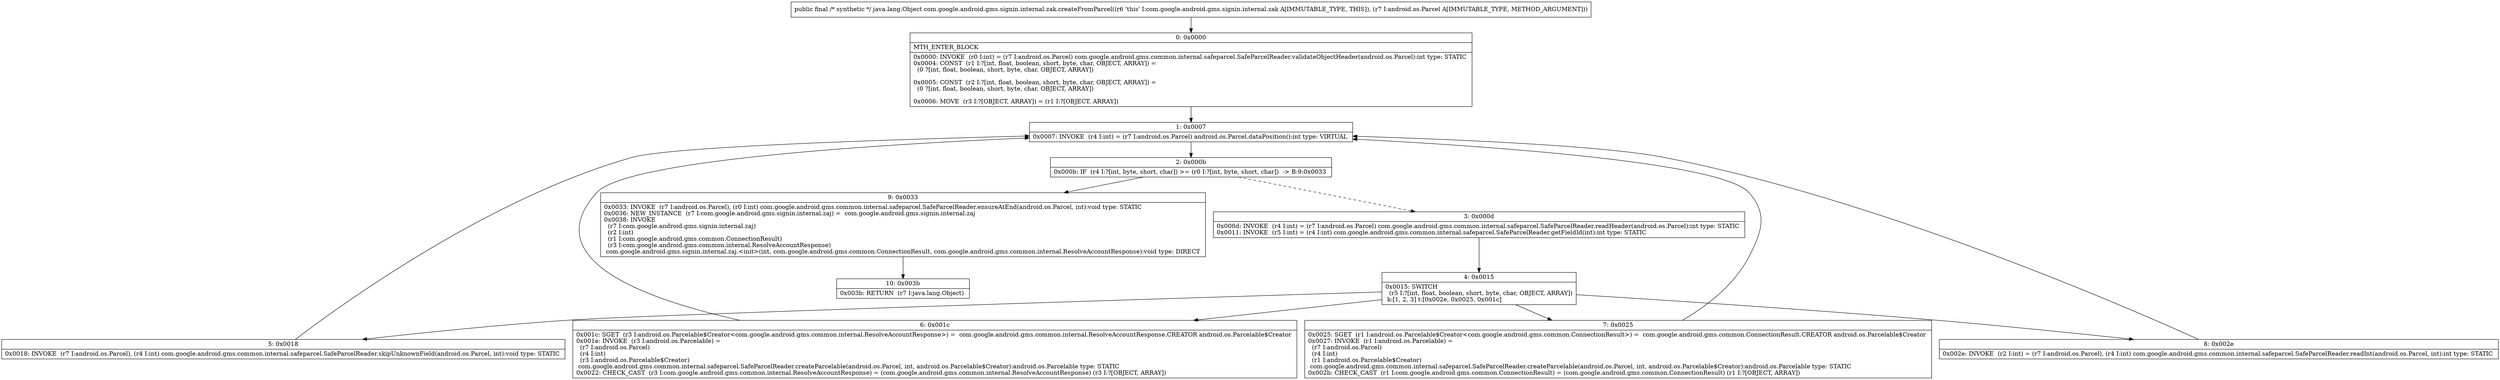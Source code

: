 digraph "CFG forcom.google.android.gms.signin.internal.zak.createFromParcel(Landroid\/os\/Parcel;)Ljava\/lang\/Object;" {
Node_0 [shape=record,label="{0\:\ 0x0000|MTH_ENTER_BLOCK\l|0x0000: INVOKE  (r0 I:int) = (r7 I:android.os.Parcel) com.google.android.gms.common.internal.safeparcel.SafeParcelReader.validateObjectHeader(android.os.Parcel):int type: STATIC \l0x0004: CONST  (r1 I:?[int, float, boolean, short, byte, char, OBJECT, ARRAY]) = \l  (0 ?[int, float, boolean, short, byte, char, OBJECT, ARRAY])\l \l0x0005: CONST  (r2 I:?[int, float, boolean, short, byte, char, OBJECT, ARRAY]) = \l  (0 ?[int, float, boolean, short, byte, char, OBJECT, ARRAY])\l \l0x0006: MOVE  (r3 I:?[OBJECT, ARRAY]) = (r1 I:?[OBJECT, ARRAY]) \l}"];
Node_1 [shape=record,label="{1\:\ 0x0007|0x0007: INVOKE  (r4 I:int) = (r7 I:android.os.Parcel) android.os.Parcel.dataPosition():int type: VIRTUAL \l}"];
Node_2 [shape=record,label="{2\:\ 0x000b|0x000b: IF  (r4 I:?[int, byte, short, char]) \>= (r0 I:?[int, byte, short, char])  \-\> B:9:0x0033 \l}"];
Node_3 [shape=record,label="{3\:\ 0x000d|0x000d: INVOKE  (r4 I:int) = (r7 I:android.os.Parcel) com.google.android.gms.common.internal.safeparcel.SafeParcelReader.readHeader(android.os.Parcel):int type: STATIC \l0x0011: INVOKE  (r5 I:int) = (r4 I:int) com.google.android.gms.common.internal.safeparcel.SafeParcelReader.getFieldId(int):int type: STATIC \l}"];
Node_4 [shape=record,label="{4\:\ 0x0015|0x0015: SWITCH  \l  (r5 I:?[int, float, boolean, short, byte, char, OBJECT, ARRAY])\l k:[1, 2, 3] t:[0x002e, 0x0025, 0x001c] \l}"];
Node_5 [shape=record,label="{5\:\ 0x0018|0x0018: INVOKE  (r7 I:android.os.Parcel), (r4 I:int) com.google.android.gms.common.internal.safeparcel.SafeParcelReader.skipUnknownField(android.os.Parcel, int):void type: STATIC \l}"];
Node_6 [shape=record,label="{6\:\ 0x001c|0x001c: SGET  (r3 I:android.os.Parcelable$Creator\<com.google.android.gms.common.internal.ResolveAccountResponse\>) =  com.google.android.gms.common.internal.ResolveAccountResponse.CREATOR android.os.Parcelable$Creator \l0x001e: INVOKE  (r3 I:android.os.Parcelable) = \l  (r7 I:android.os.Parcel)\l  (r4 I:int)\l  (r3 I:android.os.Parcelable$Creator)\l com.google.android.gms.common.internal.safeparcel.SafeParcelReader.createParcelable(android.os.Parcel, int, android.os.Parcelable$Creator):android.os.Parcelable type: STATIC \l0x0022: CHECK_CAST  (r3 I:com.google.android.gms.common.internal.ResolveAccountResponse) = (com.google.android.gms.common.internal.ResolveAccountResponse) (r3 I:?[OBJECT, ARRAY]) \l}"];
Node_7 [shape=record,label="{7\:\ 0x0025|0x0025: SGET  (r1 I:android.os.Parcelable$Creator\<com.google.android.gms.common.ConnectionResult\>) =  com.google.android.gms.common.ConnectionResult.CREATOR android.os.Parcelable$Creator \l0x0027: INVOKE  (r1 I:android.os.Parcelable) = \l  (r7 I:android.os.Parcel)\l  (r4 I:int)\l  (r1 I:android.os.Parcelable$Creator)\l com.google.android.gms.common.internal.safeparcel.SafeParcelReader.createParcelable(android.os.Parcel, int, android.os.Parcelable$Creator):android.os.Parcelable type: STATIC \l0x002b: CHECK_CAST  (r1 I:com.google.android.gms.common.ConnectionResult) = (com.google.android.gms.common.ConnectionResult) (r1 I:?[OBJECT, ARRAY]) \l}"];
Node_8 [shape=record,label="{8\:\ 0x002e|0x002e: INVOKE  (r2 I:int) = (r7 I:android.os.Parcel), (r4 I:int) com.google.android.gms.common.internal.safeparcel.SafeParcelReader.readInt(android.os.Parcel, int):int type: STATIC \l}"];
Node_9 [shape=record,label="{9\:\ 0x0033|0x0033: INVOKE  (r7 I:android.os.Parcel), (r0 I:int) com.google.android.gms.common.internal.safeparcel.SafeParcelReader.ensureAtEnd(android.os.Parcel, int):void type: STATIC \l0x0036: NEW_INSTANCE  (r7 I:com.google.android.gms.signin.internal.zaj) =  com.google.android.gms.signin.internal.zaj \l0x0038: INVOKE  \l  (r7 I:com.google.android.gms.signin.internal.zaj)\l  (r2 I:int)\l  (r1 I:com.google.android.gms.common.ConnectionResult)\l  (r3 I:com.google.android.gms.common.internal.ResolveAccountResponse)\l com.google.android.gms.signin.internal.zaj.\<init\>(int, com.google.android.gms.common.ConnectionResult, com.google.android.gms.common.internal.ResolveAccountResponse):void type: DIRECT \l}"];
Node_10 [shape=record,label="{10\:\ 0x003b|0x003b: RETURN  (r7 I:java.lang.Object) \l}"];
MethodNode[shape=record,label="{public final \/* synthetic *\/ java.lang.Object com.google.android.gms.signin.internal.zak.createFromParcel((r6 'this' I:com.google.android.gms.signin.internal.zak A[IMMUTABLE_TYPE, THIS]), (r7 I:android.os.Parcel A[IMMUTABLE_TYPE, METHOD_ARGUMENT])) }"];
MethodNode -> Node_0;
Node_0 -> Node_1;
Node_1 -> Node_2;
Node_2 -> Node_3[style=dashed];
Node_2 -> Node_9;
Node_3 -> Node_4;
Node_4 -> Node_5;
Node_4 -> Node_6;
Node_4 -> Node_7;
Node_4 -> Node_8;
Node_5 -> Node_1;
Node_6 -> Node_1;
Node_7 -> Node_1;
Node_8 -> Node_1;
Node_9 -> Node_10;
}

